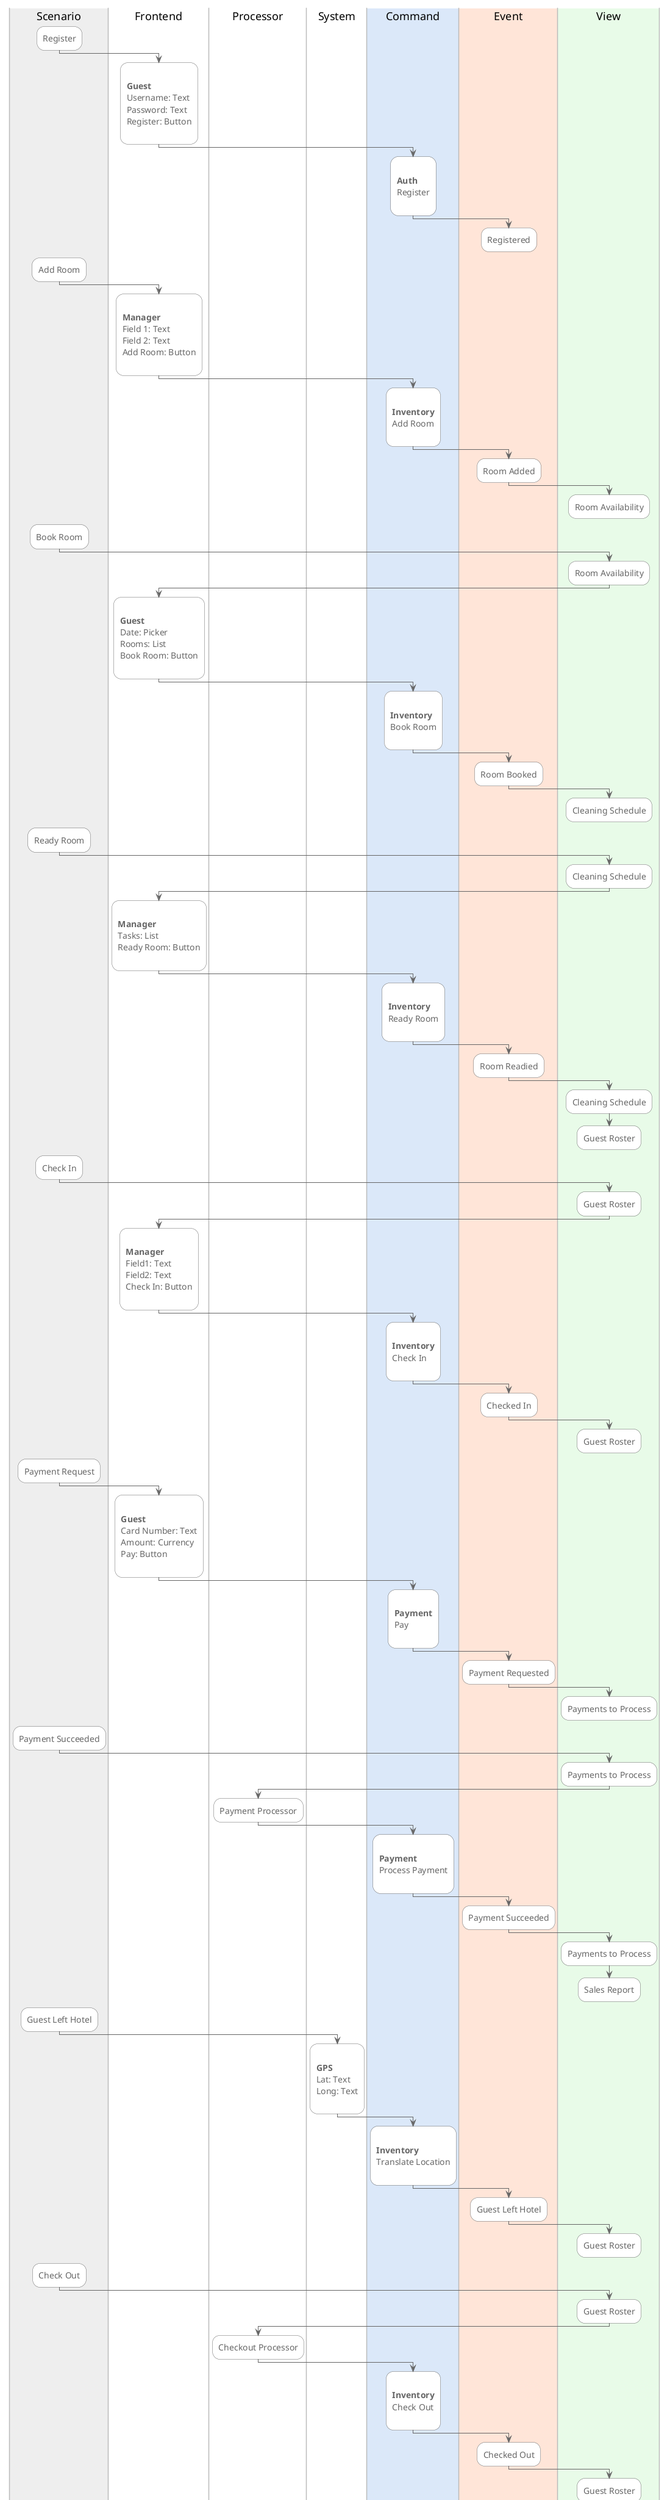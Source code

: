 @startuml

!define Black       #000000
!define White       #FFFFFF
!define Grey        #BBBBBB
!define Silver      #EEEEEE
!define Foregound   #666666
!define Orange      #FFE5D8
!define Blue        #DBE8F9
!define Green       #E8FBE8

skinparam Default {
  FontName          Tahoma
  FontColor         Foregound
  FontSize          14
}

skinparam Arrow {
  Color             Foregound
}

skinparam Activity {
  BackgroundColor   White
  BorderColor       Foregound
}

skinparam Swimlane {
  BorderColor       Grey
  TitleFontColor    Black
  TitleFontSize     18
}

|Silver|Scenario|
|White|Frontend|
|White|Processor|
|White|System|
|Blue|Command|
|Orange|Event|
|Green|View|

'--------------

|Scenario|
:Register;
|Frontend|
:
**Guest**
Username: Text
Password: Text
Register: Button
;
|Command|
:
**Auth**
Register
;
|Event|
:Registered;
detach

'--------------

|Scenario|
:Add Room;
|Frontend|
:
**Manager**
Field 1: Text
Field 2: Text
Add Room: Button
;
|Command|
:
**Inventory**
Add Room
;
|Event|
:Room Added;
|View|
:Room Availability;
detach

'--------------

|Scenario|
:Book Room;
|View|
:Room Availability;
|Frontend|
:
**Guest**
Date: Picker
Rooms: List
Book Room: Button
;
|Command|
:
**Inventory**
Book Room
;
|Event|
:Room Booked;
|View|
:Cleaning Schedule;
detach

'--------------

|Scenario|
:Ready Room;
|View|
:Cleaning Schedule;
|Frontend|
:
**Manager**
Tasks: List
Ready Room: Button
;
|Command|
:
**Inventory**
Ready Room
;
|Event|
:Room Readied;
|View|
:Cleaning Schedule;
:Guest Roster;
detach

'--------------

|Scenario|
:Check In;
|View|
:Guest Roster;
|Frontend|
:
**Manager**
Field1: Text
Field2: Text
Check In: Button
;
|Command|
:
**Inventory**
Check In
;
|Event|
:Checked In;
|View|
:Guest Roster;
detach

'--------------

|Scenario|
:Payment Request;
|Frontend|
:
**Guest**
Card Number: Text
Amount: Currency
Pay: Button
;
|Command|
:
**Payment**
Pay
;
|Event|
:Payment Requested;
|View|
:Payments to Process;
detach

'--------------

|Scenario|
:Payment Succeeded;
|View|
:Payments to Process;
|Processor|
:Payment Processor;
|Command|
:
**Payment**
Process Payment
;
|Event|
:Payment Succeeded;
|View|
:Payments to Process;
:Sales Report;
detach

'--------------

|Scenario|
:Guest Left Hotel;
|System|
:
**GPS**
Lat: Text
Long: Text
;
|Command|
:
**Inventory**
Translate Location
;
|Event|
:Guest Left Hotel;
|View|
:Guest Roster;
detach

'--------------

|Scenario|
:Check Out;
|View|
:Guest Roster;
|Processor|
:Checkout Processor;
|Command|
:
**Inventory**
Check Out
;
|Event|
:Checked Out;
|View|
:Guest Roster;
detach

@enduml
